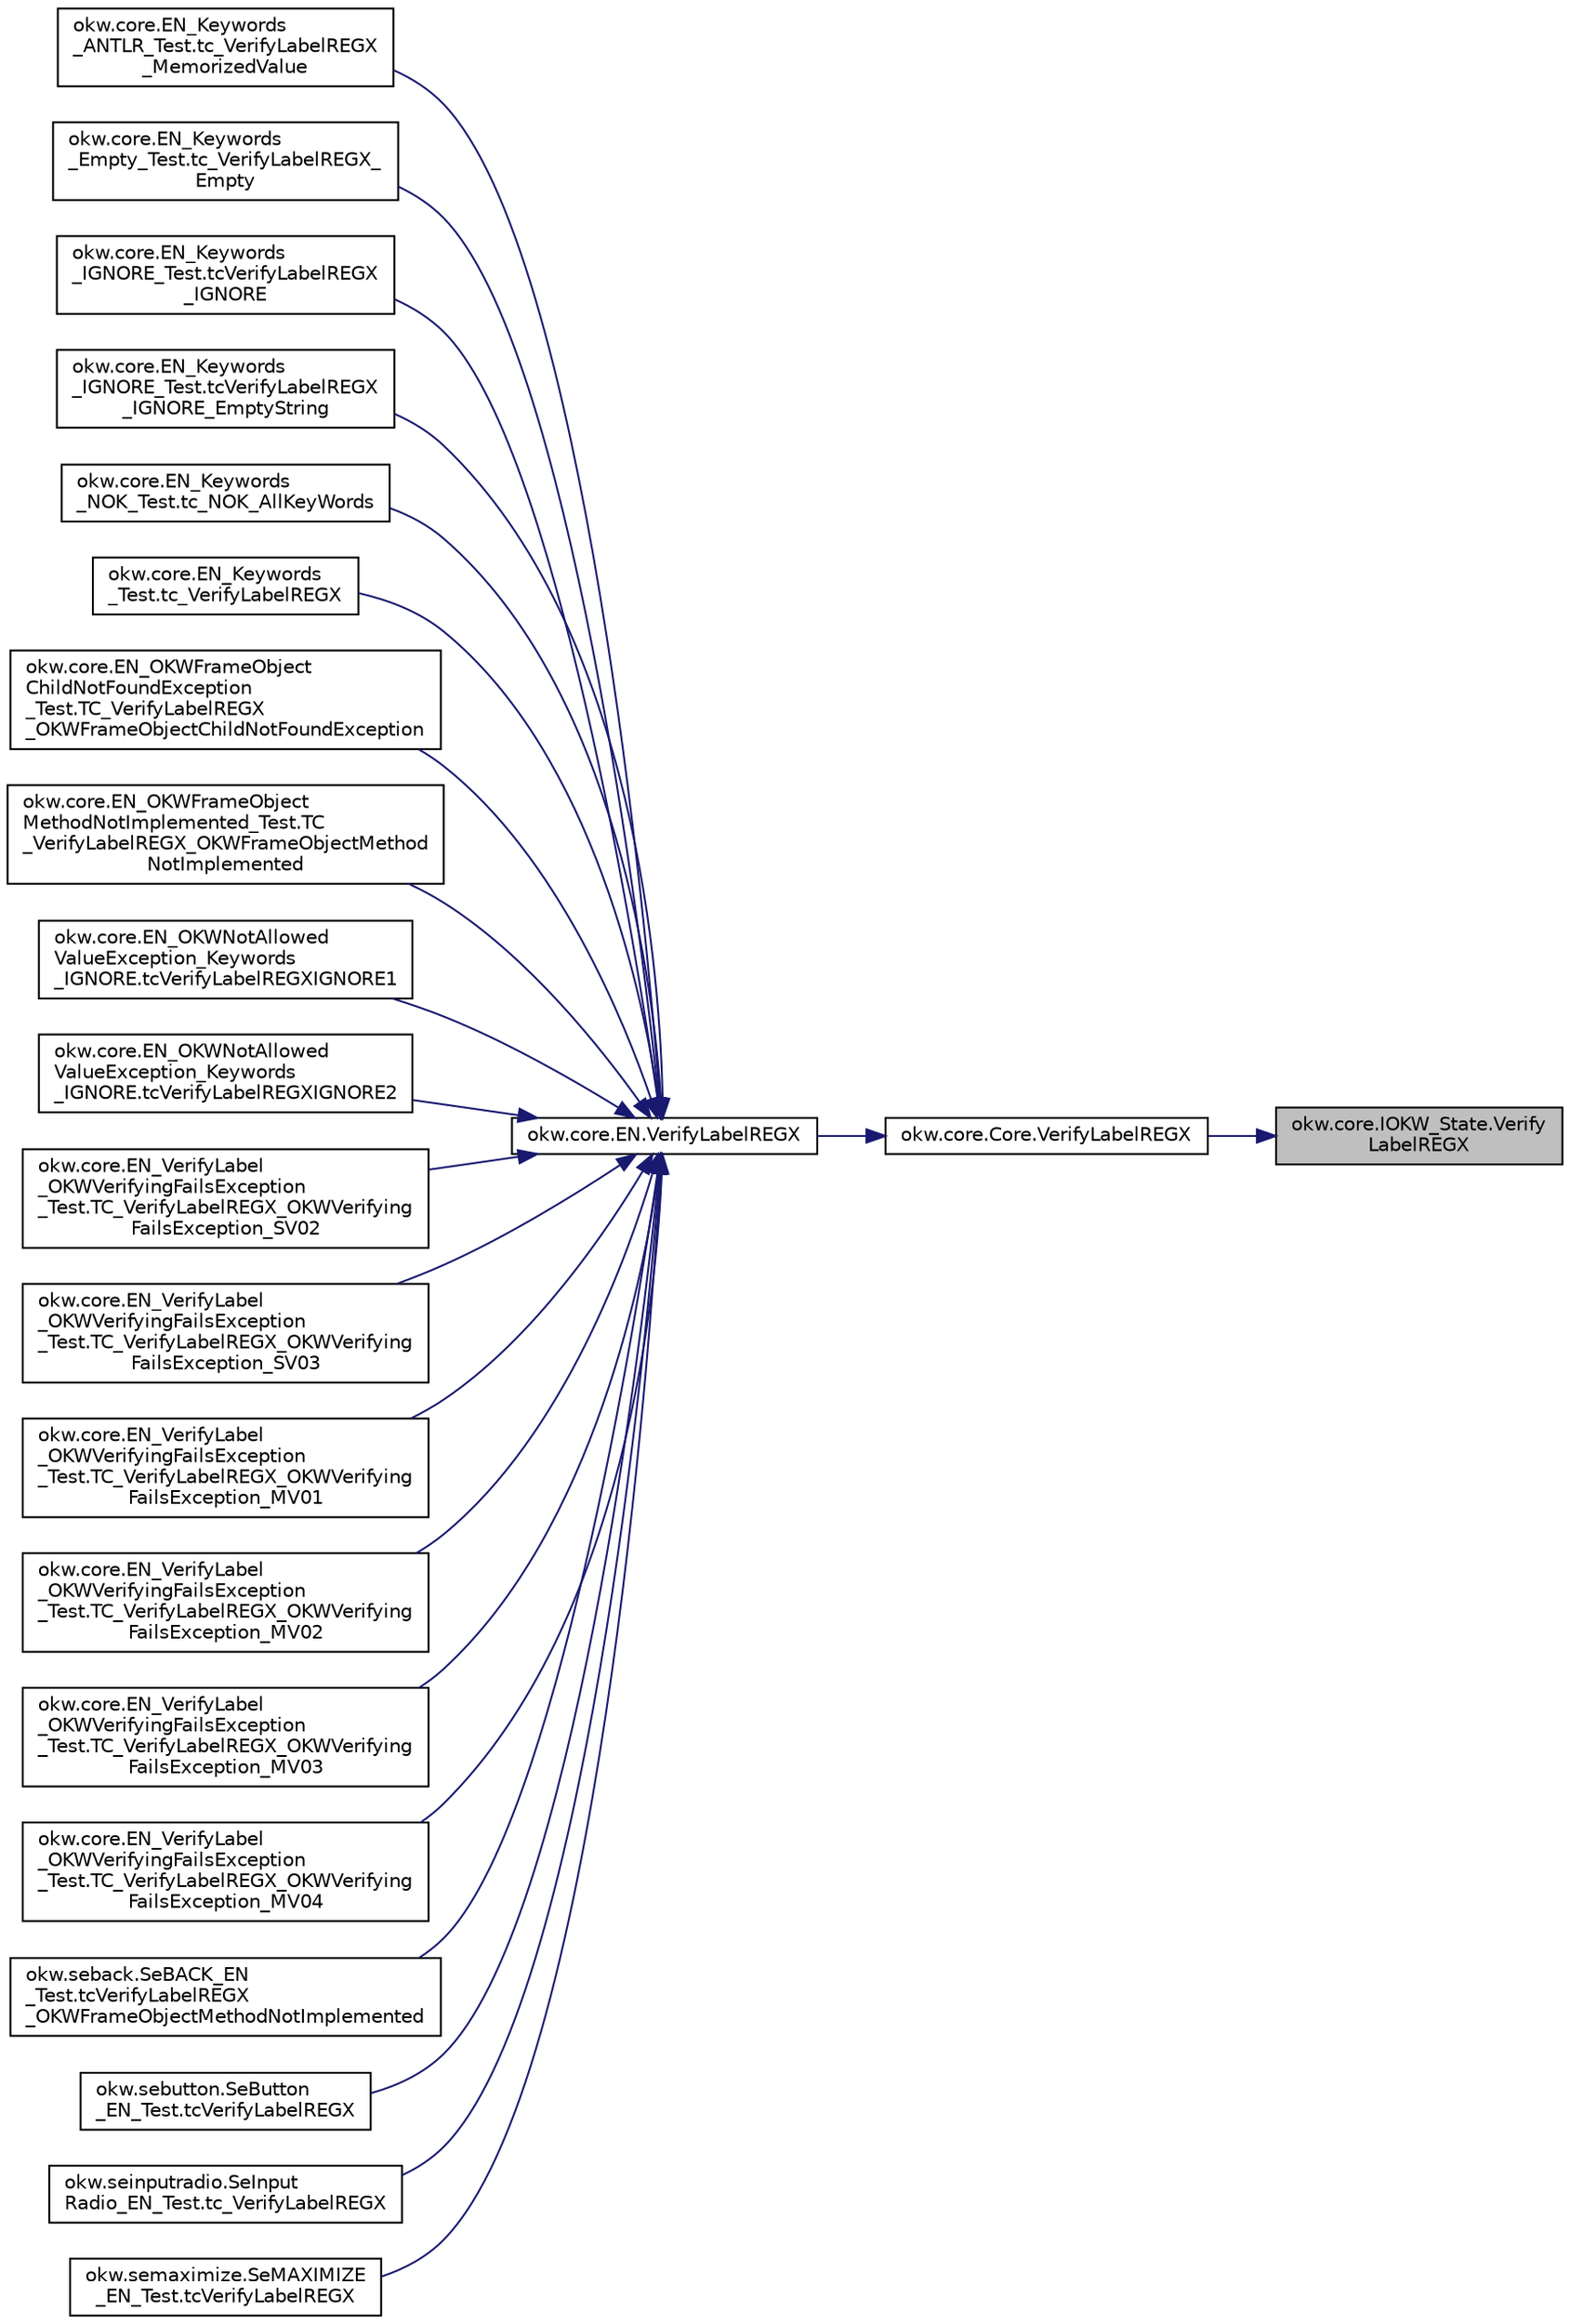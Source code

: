 digraph "okw.core.IOKW_State.VerifyLabelREGX"
{
 // INTERACTIVE_SVG=YES
 // LATEX_PDF_SIZE
  edge [fontname="Helvetica",fontsize="10",labelfontname="Helvetica",labelfontsize="10"];
  node [fontname="Helvetica",fontsize="10",shape=record];
  rankdir="RL";
  Node4284 [label="okw.core.IOKW_State.Verify\lLabelREGX",height=0.2,width=0.4,color="black", fillcolor="grey75", style="filled", fontcolor="black",tooltip="Überprüft die Überschrift des Objektes."];
  Node4284 -> Node4285 [dir="back",color="midnightblue",fontsize="10",style="solid",fontname="Helvetica"];
  Node4285 [label="okw.core.Core.VerifyLabelREGX",height=0.2,width=0.4,color="black", fillcolor="white", style="filled",URL="$classokw_1_1core_1_1_core.html#a15bd6c1b810f32fe6efcc76ccb10a0ae",tooltip="Überprüft die Überschrift des Objektes."];
  Node4285 -> Node4286 [dir="back",color="midnightblue",fontsize="10",style="solid",fontname="Helvetica"];
  Node4286 [label="okw.core.EN.VerifyLabelREGX",height=0.2,width=0.4,color="black", fillcolor="white", style="filled",URL="$classokw_1_1core_1_1_e_n.html#a33c8aac65f5d1f919065a9ec5e47f415",tooltip="Überprüft die Überschrift des Objektes."];
  Node4286 -> Node4287 [dir="back",color="midnightblue",fontsize="10",style="solid",fontname="Helvetica"];
  Node4287 [label="okw.core.EN_Keywords\l_ANTLR_Test.tc_VerifyLabelREGX\l_MemorizedValue",height=0.2,width=0.4,color="black", fillcolor="white", style="filled",URL="$classokw_1_1core_1_1_e_n___keywords___a_n_t_l_r___test.html#a7d3f82b882bb3d57869322402caf8edd",tooltip=" "];
  Node4286 -> Node4288 [dir="back",color="midnightblue",fontsize="10",style="solid",fontname="Helvetica"];
  Node4288 [label="okw.core.EN_Keywords\l_Empty_Test.tc_VerifyLabelREGX_\lEmpty",height=0.2,width=0.4,color="black", fillcolor="white", style="filled",URL="$classokw_1_1core_1_1_e_n___keywords___empty___test.html#acc74c594635d4e02913a9707027903f6",tooltip="Prüft \"${EMPTY}\" für das Schlüsslewort VerifyLabel(strng,string)"];
  Node4286 -> Node4289 [dir="back",color="midnightblue",fontsize="10",style="solid",fontname="Helvetica"];
  Node4289 [label="okw.core.EN_Keywords\l_IGNORE_Test.tcVerifyLabelREGX\l_IGNORE",height=0.2,width=0.4,color="black", fillcolor="white", style="filled",URL="$classokw_1_1core_1_1_e_n___keywords___i_g_n_o_r_e___test.html#abdd39af32353efae68eac80b693bb618",tooltip=" "];
  Node4286 -> Node4290 [dir="back",color="midnightblue",fontsize="10",style="solid",fontname="Helvetica"];
  Node4290 [label="okw.core.EN_Keywords\l_IGNORE_Test.tcVerifyLabelREGX\l_IGNORE_EmptyString",height=0.2,width=0.4,color="black", fillcolor="white", style="filled",URL="$classokw_1_1core_1_1_e_n___keywords___i_g_n_o_r_e___test.html#a3170f755d09a1ce7e67c68cc923b20fc",tooltip=" "];
  Node4286 -> Node4291 [dir="back",color="midnightblue",fontsize="10",style="solid",fontname="Helvetica"];
  Node4291 [label="okw.core.EN_Keywords\l_NOK_Test.tc_NOK_AllKeyWords",height=0.2,width=0.4,color="black", fillcolor="white", style="filled",URL="$classokw_1_1core_1_1_e_n___keywords___n_o_k___test.html#a81a960a2341dfb0e27da7871291c84dc",tooltip="Prüft methoden aufruf für einen einfachen Click."];
  Node4286 -> Node4292 [dir="back",color="midnightblue",fontsize="10",style="solid",fontname="Helvetica"];
  Node4292 [label="okw.core.EN_Keywords\l_Test.tc_VerifyLabelREGX",height=0.2,width=0.4,color="black", fillcolor="white", style="filled",URL="$classokw_1_1core_1_1_e_n___keywords___test.html#a5a9b010b788b61511a51640fdefb5473",tooltip="\"Normaler\" Testfall für das Schlüsselwort EN.VerifyLabelREGX(String,String)."];
  Node4286 -> Node4293 [dir="back",color="midnightblue",fontsize="10",style="solid",fontname="Helvetica"];
  Node4293 [label="okw.core.EN_OKWFrameObject\lChildNotFoundException\l_Test.TC_VerifyLabelREGX\l_OKWFrameObjectChildNotFoundException",height=0.2,width=0.4,color="black", fillcolor="white", style="filled",URL="$classokw_1_1core_1_1_e_n___o_k_w_frame_object_child_not_found_exception___test.html#a1ab06ec8e7266ccd2351358cbd8acb56",tooltip="Prüft, ob die Ausnahme OKWFrameObjectChildNotFoundException durch die LFC-VerifyLabelREGX ausgelöst w..."];
  Node4286 -> Node4294 [dir="back",color="midnightblue",fontsize="10",style="solid",fontname="Helvetica"];
  Node4294 [label="okw.core.EN_OKWFrameObject\lMethodNotImplemented_Test.TC\l_VerifyLabelREGX_OKWFrameObjectMethod\lNotImplemented",height=0.2,width=0.4,color="black", fillcolor="white", style="filled",URL="$classokw_1_1core_1_1_e_n___o_k_w_frame_object_method_not_implemented___test.html#ac1b160b211d0a952829432cc809a575e",tooltip="Prüft ob die Ausnahme OKWFrameObjectMethodNotImplemented von VerifyCaptionREGX( FN,..."];
  Node4286 -> Node4295 [dir="back",color="midnightblue",fontsize="10",style="solid",fontname="Helvetica"];
  Node4295 [label="okw.core.EN_OKWNotAllowed\lValueException_Keywords\l_IGNORE.tcVerifyLabelREGXIGNORE1",height=0.2,width=0.4,color="black", fillcolor="white", style="filled",URL="$classokw_1_1core_1_1_e_n___o_k_w_not_allowed_value_exception___keywords___i_g_n_o_r_e.html#a2a098a01c825e58bc17c21cb660e392d",tooltip="Prüft ob \"${IGNORE} \" die Ausnahme okw.exceptions.OKWNotAllowedValueException auslöst."];
  Node4286 -> Node4296 [dir="back",color="midnightblue",fontsize="10",style="solid",fontname="Helvetica"];
  Node4296 [label="okw.core.EN_OKWNotAllowed\lValueException_Keywords\l_IGNORE.tcVerifyLabelREGXIGNORE2",height=0.2,width=0.4,color="black", fillcolor="white", style="filled",URL="$classokw_1_1core_1_1_e_n___o_k_w_not_allowed_value_exception___keywords___i_g_n_o_r_e.html#a01f380e6967cc2a70a25ae2dcbe3cae1",tooltip="Prüft ob \"\"${IGNORE}${TCN}\" die Ausnahme okw.exceptions.OKWNotAllowedValueException auslöst."];
  Node4286 -> Node4297 [dir="back",color="midnightblue",fontsize="10",style="solid",fontname="Helvetica"];
  Node4297 [label="okw.core.EN_VerifyLabel\l_OKWVerifyingFailsException\l_Test.TC_VerifyLabelREGX_OKWVerifying\lFailsException_SV02",height=0.2,width=0.4,color="black", fillcolor="white", style="filled",URL="$classokw_1_1core_1_1_e_n___verify_label___o_k_w_verifying_fails_exception___test.html#af22c7094a42a9405a9d992ddfde2242f",tooltip="Prüft, ob die Ausnahme OKWVerifyingFailsException bei einem Soll/Ist-Vergleich ausgelöst wird."];
  Node4286 -> Node4298 [dir="back",color="midnightblue",fontsize="10",style="solid",fontname="Helvetica"];
  Node4298 [label="okw.core.EN_VerifyLabel\l_OKWVerifyingFailsException\l_Test.TC_VerifyLabelREGX_OKWVerifying\lFailsException_SV03",height=0.2,width=0.4,color="black", fillcolor="white", style="filled",URL="$classokw_1_1core_1_1_e_n___verify_label___o_k_w_verifying_fails_exception___test.html#a9dbd5baaa8296c25765acb158143bbc4",tooltip="Prüft, ob die Ausnahme OKWVerifyingFailsException bei einem Soll/Ist-Vergleich ausgelöst wird."];
  Node4286 -> Node4299 [dir="back",color="midnightblue",fontsize="10",style="solid",fontname="Helvetica"];
  Node4299 [label="okw.core.EN_VerifyLabel\l_OKWVerifyingFailsException\l_Test.TC_VerifyLabelREGX_OKWVerifying\lFailsException_MV01",height=0.2,width=0.4,color="black", fillcolor="white", style="filled",URL="$classokw_1_1core_1_1_e_n___verify_label___o_k_w_verifying_fails_exception___test.html#a51c25a006faecb3d4bf7571cffa553a6",tooltip="Prüft, ob die Ausnahme OKWVerifyingFailsException bei einem Soll/Ist-Vergleich ausgelöst wird."];
  Node4286 -> Node4300 [dir="back",color="midnightblue",fontsize="10",style="solid",fontname="Helvetica"];
  Node4300 [label="okw.core.EN_VerifyLabel\l_OKWVerifyingFailsException\l_Test.TC_VerifyLabelREGX_OKWVerifying\lFailsException_MV02",height=0.2,width=0.4,color="black", fillcolor="white", style="filled",URL="$classokw_1_1core_1_1_e_n___verify_label___o_k_w_verifying_fails_exception___test.html#ac61d3c202e94a1dc164d5a6e7006eea7",tooltip="Prüft, ob die Ausnahme OKWVerifyingFailsException bei einem Soll/Ist-Vergleich ausgelöst wird."];
  Node4286 -> Node4301 [dir="back",color="midnightblue",fontsize="10",style="solid",fontname="Helvetica"];
  Node4301 [label="okw.core.EN_VerifyLabel\l_OKWVerifyingFailsException\l_Test.TC_VerifyLabelREGX_OKWVerifying\lFailsException_MV03",height=0.2,width=0.4,color="black", fillcolor="white", style="filled",URL="$classokw_1_1core_1_1_e_n___verify_label___o_k_w_verifying_fails_exception___test.html#a690aec12aa28796c458455bba0e67b60",tooltip="Prüft, ob die Ausnahme OKWVerifyingFailsException bei einem Soll/Ist-Vergleich ausgelöst wird."];
  Node4286 -> Node4302 [dir="back",color="midnightblue",fontsize="10",style="solid",fontname="Helvetica"];
  Node4302 [label="okw.core.EN_VerifyLabel\l_OKWVerifyingFailsException\l_Test.TC_VerifyLabelREGX_OKWVerifying\lFailsException_MV04",height=0.2,width=0.4,color="black", fillcolor="white", style="filled",URL="$classokw_1_1core_1_1_e_n___verify_label___o_k_w_verifying_fails_exception___test.html#a6483317a5edcbc6a4d6f1488bb145c9b",tooltip="Prüft, ob die Ausnahme OKWVerifyingFailsException bei einem Soll/Ist-Vergleich ausgelöst wird."];
  Node4286 -> Node4303 [dir="back",color="midnightblue",fontsize="10",style="solid",fontname="Helvetica"];
  Node4303 [label="okw.seback.SeBACK_EN\l_Test.tcVerifyLabelREGX\l_OKWFrameObjectMethodNotImplemented",height=0.2,width=0.4,color="black", fillcolor="white", style="filled",URL="$classokw_1_1seback_1_1_se_b_a_c_k___e_n___test.html#a74255217b71a8d457b9b2361c7046386",tooltip="Test des Schlüsselwortes \"VerifyLabelREGX( FN, ExpVal ) für SeBACK."];
  Node4286 -> Node4304 [dir="back",color="midnightblue",fontsize="10",style="solid",fontname="Helvetica"];
  Node4304 [label="okw.sebutton.SeButton\l_EN_Test.tcVerifyLabelREGX",height=0.2,width=0.4,color="black", fillcolor="white", style="filled",URL="$classokw_1_1sebutton_1_1_se_button___e_n___test.html#a9cf64fdff3044056de3db13a00d18ef0",tooltip="Test des Schlüsselwortes VerifyLabel für den GUI-Adapter SeButton."];
  Node4286 -> Node4305 [dir="back",color="midnightblue",fontsize="10",style="solid",fontname="Helvetica"];
  Node4305 [label="okw.seinputradio.SeInput\lRadio_EN_Test.tc_VerifyLabelREGX",height=0.2,width=0.4,color="black", fillcolor="white", style="filled",URL="$classokw_1_1seinputradio_1_1_se_input_radio___e_n___test.html#a8901aaf5b02b82d29580fbad5c3b7569",tooltip="Test des Schlüsselwortes VerifyLabelREGX für den GUI-Adapter SeInputRadio."];
  Node4286 -> Node4306 [dir="back",color="midnightblue",fontsize="10",style="solid",fontname="Helvetica"];
  Node4306 [label="okw.semaximize.SeMAXIMIZE\l_EN_Test.tcVerifyLabelREGX",height=0.2,width=0.4,color="black", fillcolor="white", style="filled",URL="$classokw_1_1semaximize_1_1_se_m_a_x_i_m_i_z_e___e_n___test.html#aba16b77b88705e194e908c060f869b82",tooltip="Test des Schlüsselwortes \"VerifyLabelREGX( FN, ExpVal ) für SeMAXIMIZE."];
}
